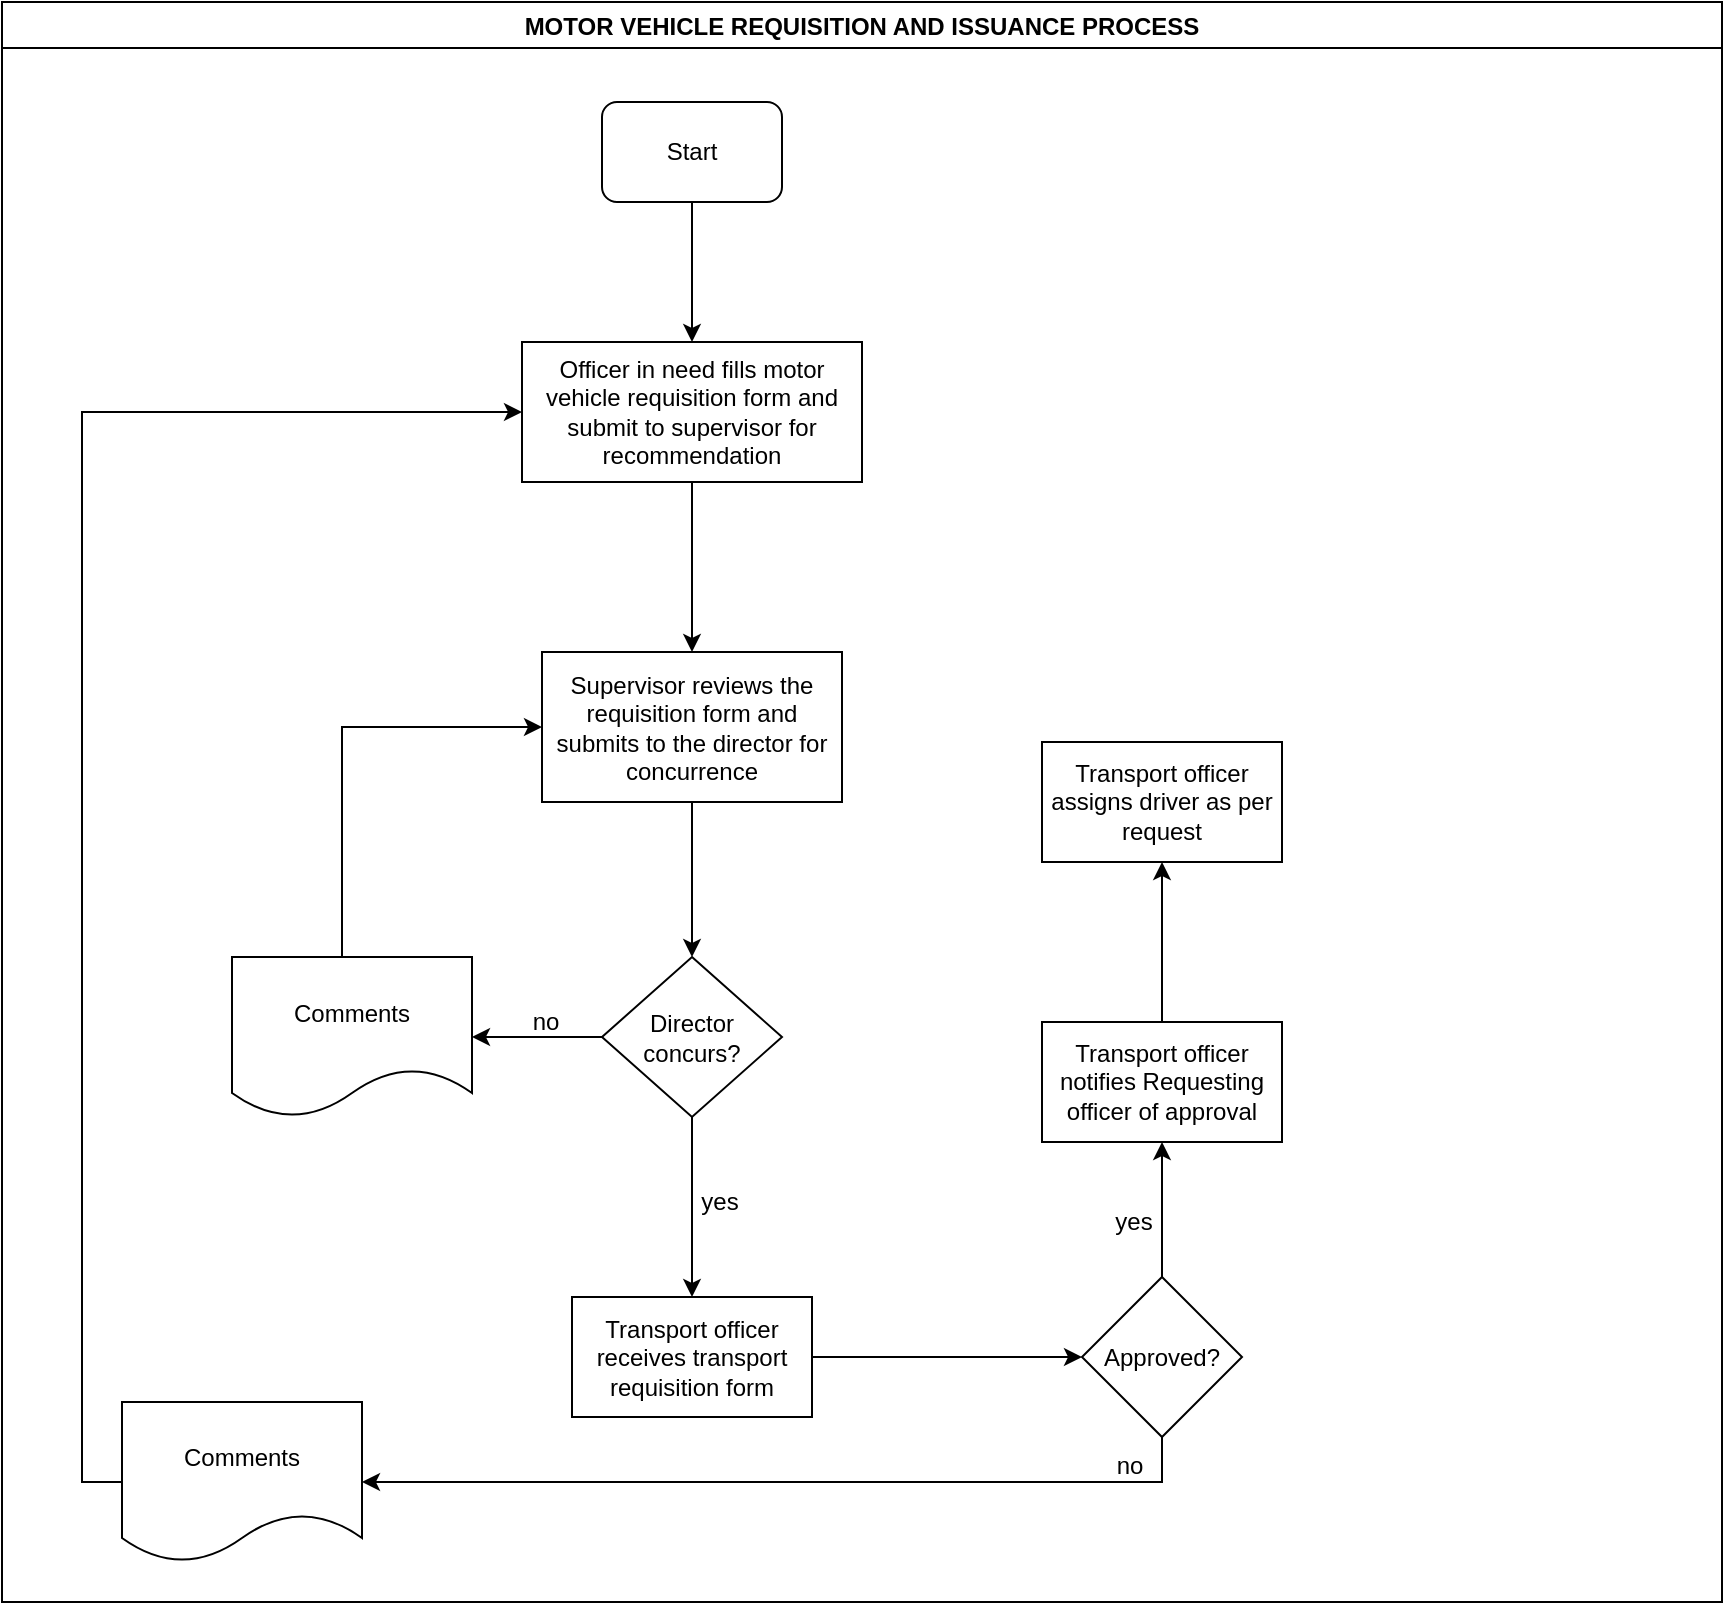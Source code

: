 <mxfile version="14.1.8" type="github">
  <diagram id="6ny7MYcmJ75oyxdDwdRd" name="Page-1">
    <mxGraphModel dx="1038" dy="547" grid="1" gridSize="10" guides="1" tooltips="1" connect="1" arrows="1" fold="1" page="1" pageScale="1" pageWidth="1169" pageHeight="827" math="0" shadow="0">
      <root>
        <mxCell id="0" />
        <mxCell id="1" parent="0" />
        <mxCell id="8BgREITHZNaEQP0OXt_D-9" value="MOTOR VEHICLE REQUISITION AND ISSUANCE PROCESS" style="swimlane;" vertex="1" parent="1">
          <mxGeometry x="10" y="10" width="860" height="800" as="geometry" />
        </mxCell>
        <mxCell id="8BgREITHZNaEQP0OXt_D-10" value="Start" style="rounded=1;whiteSpace=wrap;html=1;" vertex="1" parent="8BgREITHZNaEQP0OXt_D-9">
          <mxGeometry x="300" y="50" width="90" height="50" as="geometry" />
        </mxCell>
        <mxCell id="8BgREITHZNaEQP0OXt_D-11" value="Officer in need fills motor vehicle requisition form and submit to supervisor for recommendation" style="rounded=0;whiteSpace=wrap;html=1;" vertex="1" parent="8BgREITHZNaEQP0OXt_D-9">
          <mxGeometry x="260" y="170" width="170" height="70" as="geometry" />
        </mxCell>
        <mxCell id="8BgREITHZNaEQP0OXt_D-13" value="" style="edgeStyle=orthogonalEdgeStyle;rounded=0;orthogonalLoop=1;jettySize=auto;html=1;" edge="1" parent="8BgREITHZNaEQP0OXt_D-9" source="8BgREITHZNaEQP0OXt_D-10" target="8BgREITHZNaEQP0OXt_D-11">
          <mxGeometry relative="1" as="geometry">
            <mxPoint x="345" y="175" as="targetPoint" />
          </mxGeometry>
        </mxCell>
        <mxCell id="8BgREITHZNaEQP0OXt_D-22" value="yes" style="text;html=1;strokeColor=none;fillColor=none;align=center;verticalAlign=middle;whiteSpace=wrap;rounded=0;" vertex="1" parent="8BgREITHZNaEQP0OXt_D-9">
          <mxGeometry x="339" y="590" width="40" height="20" as="geometry" />
        </mxCell>
        <mxCell id="8BgREITHZNaEQP0OXt_D-31" value="" style="edgeStyle=orthogonalEdgeStyle;rounded=0;orthogonalLoop=1;jettySize=auto;html=1;entryX=0;entryY=0.5;entryDx=0;entryDy=0;" edge="1" parent="8BgREITHZNaEQP0OXt_D-9" source="8BgREITHZNaEQP0OXt_D-28" target="8BgREITHZNaEQP0OXt_D-11">
          <mxGeometry relative="1" as="geometry">
            <mxPoint x="-20" y="740" as="targetPoint" />
            <Array as="points">
              <mxPoint x="40" y="740" />
              <mxPoint x="40" y="205" />
            </Array>
          </mxGeometry>
        </mxCell>
        <mxCell id="8BgREITHZNaEQP0OXt_D-28" value="Comments" style="shape=document;whiteSpace=wrap;html=1;boundedLbl=1;rounded=0;" vertex="1" parent="8BgREITHZNaEQP0OXt_D-9">
          <mxGeometry x="60" y="700" width="120" height="80" as="geometry" />
        </mxCell>
        <mxCell id="8BgREITHZNaEQP0OXt_D-34" value="Transport officer notifies Requesting officer of approval" style="whiteSpace=wrap;html=1;rounded=0;" vertex="1" parent="8BgREITHZNaEQP0OXt_D-9">
          <mxGeometry x="520" y="510" width="120" height="60" as="geometry" />
        </mxCell>
        <mxCell id="8BgREITHZNaEQP0OXt_D-17" value="" style="edgeStyle=orthogonalEdgeStyle;rounded=0;orthogonalLoop=1;jettySize=auto;html=1;" edge="1" parent="1" source="8BgREITHZNaEQP0OXt_D-14" target="8BgREITHZNaEQP0OXt_D-16">
          <mxGeometry relative="1" as="geometry" />
        </mxCell>
        <mxCell id="8BgREITHZNaEQP0OXt_D-14" value="Supervisor reviews the requisition form and submits to the director for concurrence" style="whiteSpace=wrap;html=1;rounded=0;" vertex="1" parent="1">
          <mxGeometry x="280" y="335" width="150" height="75" as="geometry" />
        </mxCell>
        <mxCell id="8BgREITHZNaEQP0OXt_D-15" value="" style="edgeStyle=orthogonalEdgeStyle;rounded=0;orthogonalLoop=1;jettySize=auto;html=1;" edge="1" parent="1" source="8BgREITHZNaEQP0OXt_D-11" target="8BgREITHZNaEQP0OXt_D-14">
          <mxGeometry relative="1" as="geometry" />
        </mxCell>
        <mxCell id="8BgREITHZNaEQP0OXt_D-19" value="" style="edgeStyle=orthogonalEdgeStyle;rounded=0;orthogonalLoop=1;jettySize=auto;html=1;" edge="1" parent="1" source="8BgREITHZNaEQP0OXt_D-16" target="8BgREITHZNaEQP0OXt_D-18">
          <mxGeometry relative="1" as="geometry" />
        </mxCell>
        <mxCell id="8BgREITHZNaEQP0OXt_D-25" value="" style="edgeStyle=orthogonalEdgeStyle;rounded=0;orthogonalLoop=1;jettySize=auto;html=1;" edge="1" parent="1" source="8BgREITHZNaEQP0OXt_D-16" target="8BgREITHZNaEQP0OXt_D-24">
          <mxGeometry relative="1" as="geometry" />
        </mxCell>
        <mxCell id="8BgREITHZNaEQP0OXt_D-16" value="Director concurs?" style="rhombus;whiteSpace=wrap;html=1;rounded=0;" vertex="1" parent="1">
          <mxGeometry x="310" y="487.5" width="90" height="80" as="geometry" />
        </mxCell>
        <mxCell id="8BgREITHZNaEQP0OXt_D-21" value="" style="edgeStyle=orthogonalEdgeStyle;rounded=0;orthogonalLoop=1;jettySize=auto;html=1;" edge="1" parent="1" source="8BgREITHZNaEQP0OXt_D-18" target="8BgREITHZNaEQP0OXt_D-20">
          <mxGeometry relative="1" as="geometry" />
        </mxCell>
        <mxCell id="8BgREITHZNaEQP0OXt_D-18" value="Transport officer receives transport requisition form" style="whiteSpace=wrap;html=1;rounded=0;" vertex="1" parent="1">
          <mxGeometry x="295" y="657.5" width="120" height="60" as="geometry" />
        </mxCell>
        <mxCell id="8BgREITHZNaEQP0OXt_D-29" value="" style="edgeStyle=orthogonalEdgeStyle;rounded=0;orthogonalLoop=1;jettySize=auto;html=1;exitX=0.5;exitY=1;exitDx=0;exitDy=0;" edge="1" parent="1" source="8BgREITHZNaEQP0OXt_D-20" target="8BgREITHZNaEQP0OXt_D-28">
          <mxGeometry relative="1" as="geometry">
            <Array as="points">
              <mxPoint x="590" y="728" />
              <mxPoint x="590" y="750" />
            </Array>
          </mxGeometry>
        </mxCell>
        <mxCell id="8BgREITHZNaEQP0OXt_D-35" value="" style="edgeStyle=orthogonalEdgeStyle;rounded=0;orthogonalLoop=1;jettySize=auto;html=1;" edge="1" parent="1" source="8BgREITHZNaEQP0OXt_D-20" target="8BgREITHZNaEQP0OXt_D-34">
          <mxGeometry relative="1" as="geometry" />
        </mxCell>
        <mxCell id="8BgREITHZNaEQP0OXt_D-20" value="Approved?" style="rhombus;whiteSpace=wrap;html=1;rounded=0;" vertex="1" parent="1">
          <mxGeometry x="550" y="647.5" width="80" height="80" as="geometry" />
        </mxCell>
        <mxCell id="8BgREITHZNaEQP0OXt_D-27" value="" style="edgeStyle=orthogonalEdgeStyle;rounded=0;orthogonalLoop=1;jettySize=auto;html=1;entryX=0;entryY=0.5;entryDx=0;entryDy=0;" edge="1" parent="1" source="8BgREITHZNaEQP0OXt_D-24" target="8BgREITHZNaEQP0OXt_D-14">
          <mxGeometry relative="1" as="geometry">
            <mxPoint x="185" y="397.5" as="targetPoint" />
            <Array as="points">
              <mxPoint x="180" y="373" />
            </Array>
          </mxGeometry>
        </mxCell>
        <mxCell id="8BgREITHZNaEQP0OXt_D-24" value="Comments" style="shape=document;whiteSpace=wrap;html=1;boundedLbl=1;rounded=0;" vertex="1" parent="1">
          <mxGeometry x="125" y="487.5" width="120" height="80" as="geometry" />
        </mxCell>
        <mxCell id="8BgREITHZNaEQP0OXt_D-32" value="no" style="text;html=1;strokeColor=none;fillColor=none;align=center;verticalAlign=middle;whiteSpace=wrap;rounded=0;" vertex="1" parent="1">
          <mxGeometry x="262" y="510" width="40" height="20" as="geometry" />
        </mxCell>
        <mxCell id="8BgREITHZNaEQP0OXt_D-33" value="no" style="text;html=1;strokeColor=none;fillColor=none;align=center;verticalAlign=middle;whiteSpace=wrap;rounded=0;" vertex="1" parent="1">
          <mxGeometry x="554" y="732" width="40" height="20" as="geometry" />
        </mxCell>
        <mxCell id="8BgREITHZNaEQP0OXt_D-36" value="yes" style="text;html=1;strokeColor=none;fillColor=none;align=center;verticalAlign=middle;whiteSpace=wrap;rounded=0;" vertex="1" parent="1">
          <mxGeometry x="556" y="610" width="40" height="20" as="geometry" />
        </mxCell>
        <mxCell id="8BgREITHZNaEQP0OXt_D-37" value="Transport officer assigns driver as per request" style="whiteSpace=wrap;html=1;rounded=0;" vertex="1" parent="1">
          <mxGeometry x="530" y="380" width="120" height="60" as="geometry" />
        </mxCell>
        <mxCell id="8BgREITHZNaEQP0OXt_D-38" value="" style="edgeStyle=orthogonalEdgeStyle;rounded=0;orthogonalLoop=1;jettySize=auto;html=1;" edge="1" parent="1" source="8BgREITHZNaEQP0OXt_D-34" target="8BgREITHZNaEQP0OXt_D-37">
          <mxGeometry relative="1" as="geometry" />
        </mxCell>
      </root>
    </mxGraphModel>
  </diagram>
</mxfile>
